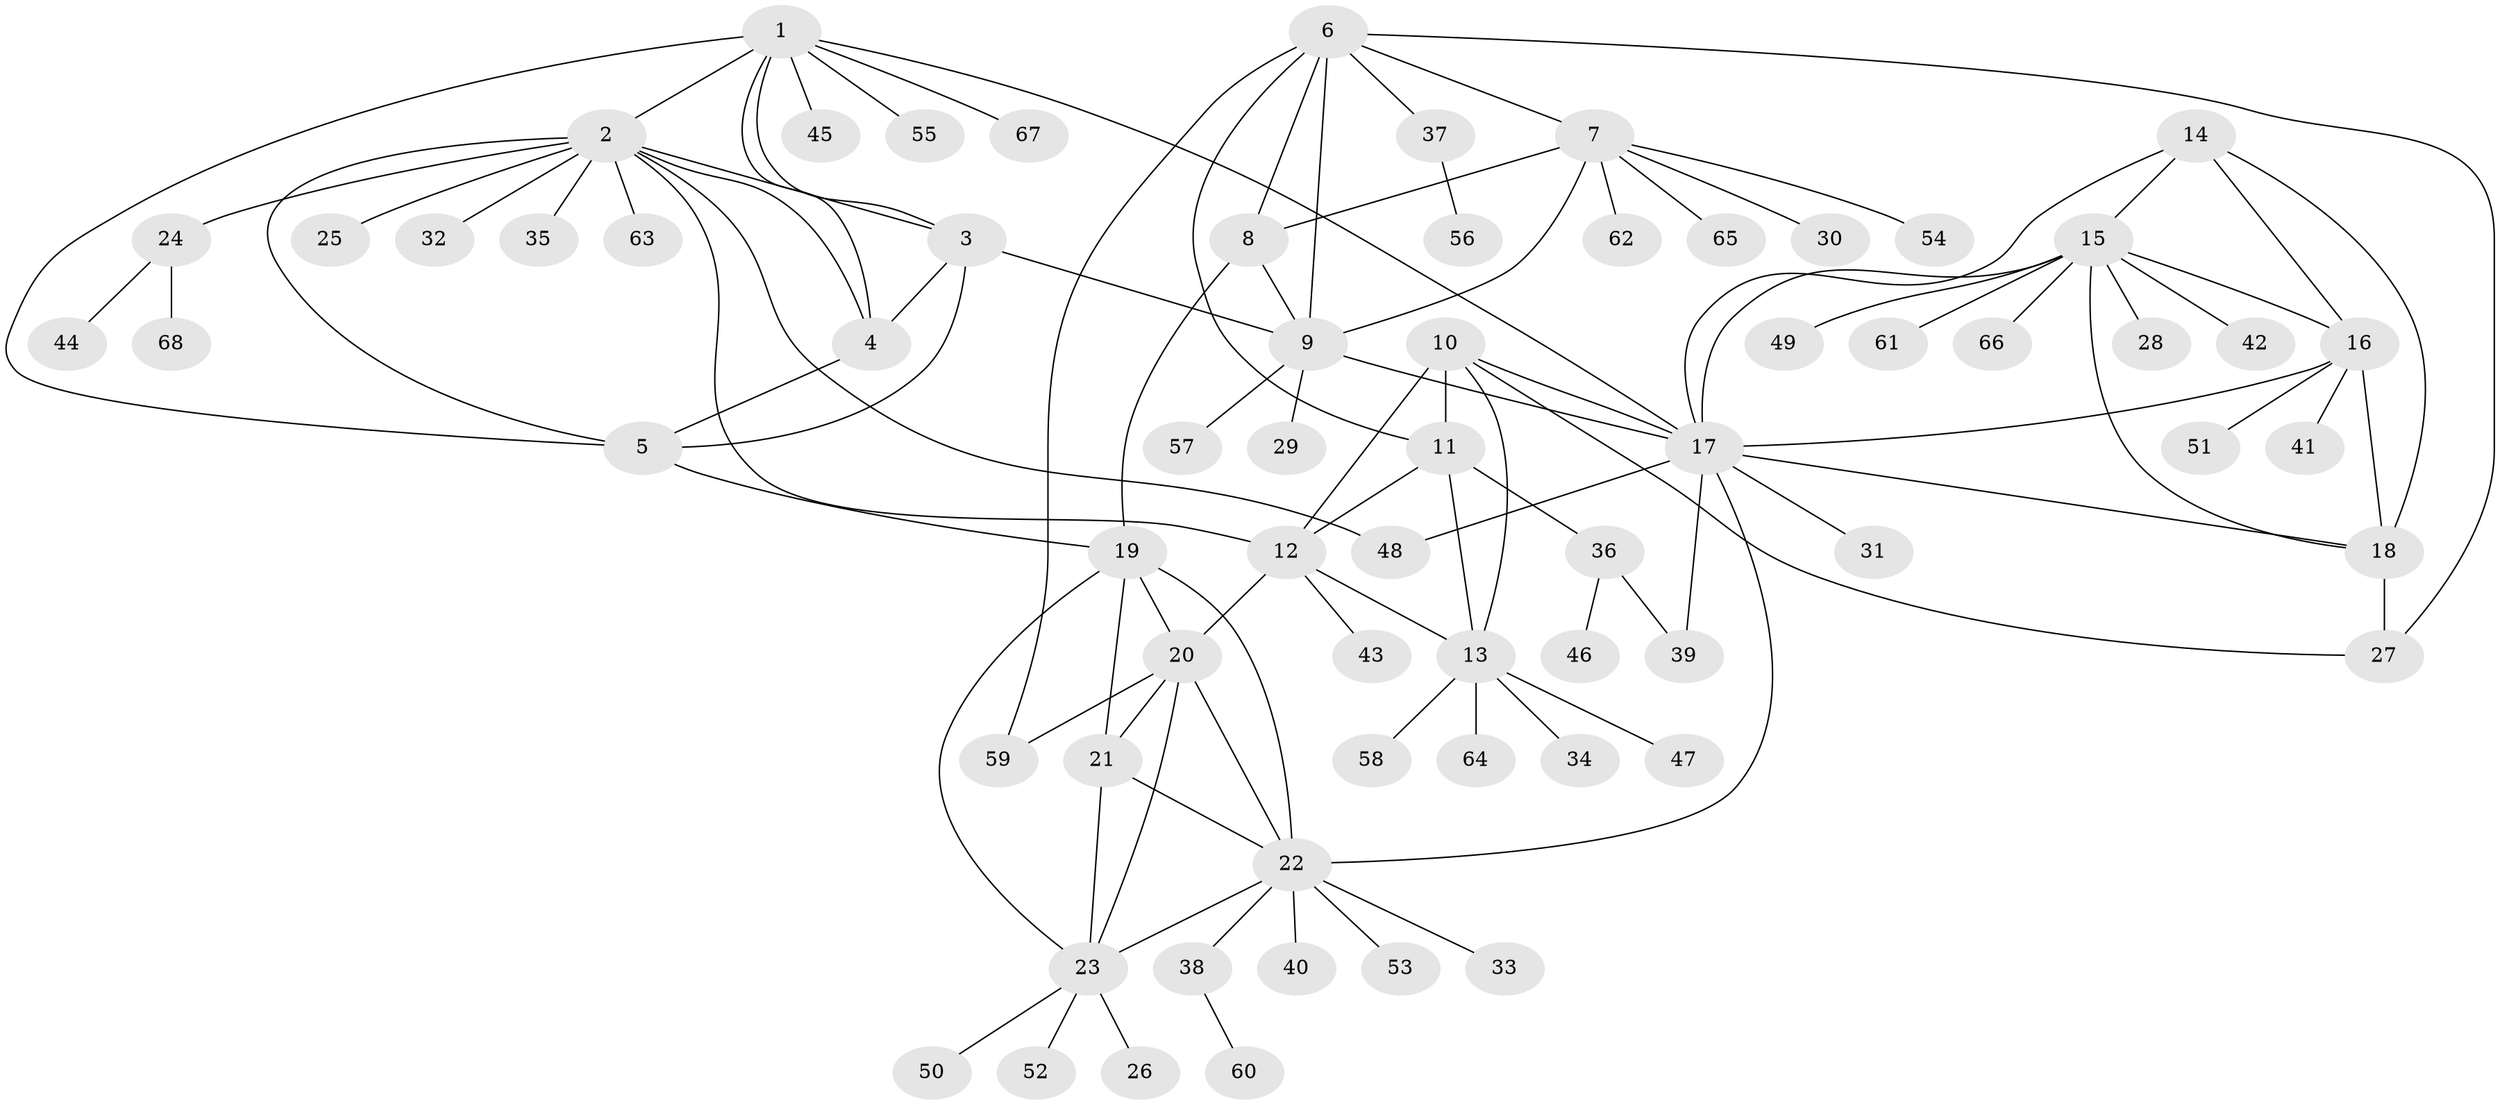 // original degree distribution, {9: 0.045454545454545456, 12: 0.00909090909090909, 6: 0.03636363636363636, 4: 0.02727272727272727, 7: 0.02727272727272727, 5: 0.03636363636363636, 8: 0.01818181818181818, 10: 0.02727272727272727, 13: 0.00909090909090909, 1: 0.5545454545454546, 2: 0.17272727272727273, 3: 0.03636363636363636}
// Generated by graph-tools (version 1.1) at 2025/52/03/04/25 22:52:10]
// undirected, 68 vertices, 102 edges
graph export_dot {
  node [color=gray90,style=filled];
  1;
  2;
  3;
  4;
  5;
  6;
  7;
  8;
  9;
  10;
  11;
  12;
  13;
  14;
  15;
  16;
  17;
  18;
  19;
  20;
  21;
  22;
  23;
  24;
  25;
  26;
  27;
  28;
  29;
  30;
  31;
  32;
  33;
  34;
  35;
  36;
  37;
  38;
  39;
  40;
  41;
  42;
  43;
  44;
  45;
  46;
  47;
  48;
  49;
  50;
  51;
  52;
  53;
  54;
  55;
  56;
  57;
  58;
  59;
  60;
  61;
  62;
  63;
  64;
  65;
  66;
  67;
  68;
  1 -- 2 [weight=1.0];
  1 -- 3 [weight=1.0];
  1 -- 4 [weight=1.0];
  1 -- 5 [weight=1.0];
  1 -- 17 [weight=1.0];
  1 -- 45 [weight=1.0];
  1 -- 55 [weight=1.0];
  1 -- 67 [weight=1.0];
  2 -- 3 [weight=1.0];
  2 -- 4 [weight=1.0];
  2 -- 5 [weight=1.0];
  2 -- 12 [weight=1.0];
  2 -- 24 [weight=1.0];
  2 -- 25 [weight=1.0];
  2 -- 32 [weight=1.0];
  2 -- 35 [weight=1.0];
  2 -- 48 [weight=1.0];
  2 -- 63 [weight=1.0];
  3 -- 4 [weight=1.0];
  3 -- 5 [weight=1.0];
  3 -- 9 [weight=1.0];
  4 -- 5 [weight=1.0];
  5 -- 19 [weight=1.0];
  6 -- 7 [weight=2.0];
  6 -- 8 [weight=2.0];
  6 -- 9 [weight=2.0];
  6 -- 11 [weight=1.0];
  6 -- 27 [weight=2.0];
  6 -- 37 [weight=1.0];
  6 -- 59 [weight=1.0];
  7 -- 8 [weight=1.0];
  7 -- 9 [weight=1.0];
  7 -- 30 [weight=1.0];
  7 -- 54 [weight=1.0];
  7 -- 62 [weight=1.0];
  7 -- 65 [weight=1.0];
  8 -- 9 [weight=1.0];
  8 -- 19 [weight=1.0];
  9 -- 17 [weight=1.0];
  9 -- 29 [weight=1.0];
  9 -- 57 [weight=1.0];
  10 -- 11 [weight=2.0];
  10 -- 12 [weight=1.0];
  10 -- 13 [weight=1.0];
  10 -- 17 [weight=2.0];
  10 -- 27 [weight=1.0];
  11 -- 12 [weight=2.0];
  11 -- 13 [weight=2.0];
  11 -- 36 [weight=1.0];
  12 -- 13 [weight=1.0];
  12 -- 20 [weight=1.0];
  12 -- 43 [weight=1.0];
  13 -- 34 [weight=1.0];
  13 -- 47 [weight=1.0];
  13 -- 58 [weight=1.0];
  13 -- 64 [weight=1.0];
  14 -- 15 [weight=1.0];
  14 -- 16 [weight=1.0];
  14 -- 17 [weight=1.0];
  14 -- 18 [weight=1.0];
  15 -- 16 [weight=1.0];
  15 -- 17 [weight=1.0];
  15 -- 18 [weight=1.0];
  15 -- 28 [weight=1.0];
  15 -- 42 [weight=1.0];
  15 -- 49 [weight=1.0];
  15 -- 61 [weight=1.0];
  15 -- 66 [weight=1.0];
  16 -- 17 [weight=1.0];
  16 -- 18 [weight=1.0];
  16 -- 41 [weight=1.0];
  16 -- 51 [weight=1.0];
  17 -- 18 [weight=1.0];
  17 -- 22 [weight=1.0];
  17 -- 31 [weight=1.0];
  17 -- 39 [weight=1.0];
  17 -- 48 [weight=1.0];
  18 -- 27 [weight=5.0];
  19 -- 20 [weight=1.0];
  19 -- 21 [weight=1.0];
  19 -- 22 [weight=1.0];
  19 -- 23 [weight=1.0];
  20 -- 21 [weight=1.0];
  20 -- 22 [weight=1.0];
  20 -- 23 [weight=1.0];
  20 -- 59 [weight=1.0];
  21 -- 22 [weight=1.0];
  21 -- 23 [weight=1.0];
  22 -- 23 [weight=1.0];
  22 -- 33 [weight=1.0];
  22 -- 38 [weight=1.0];
  22 -- 40 [weight=1.0];
  22 -- 53 [weight=1.0];
  23 -- 26 [weight=1.0];
  23 -- 50 [weight=1.0];
  23 -- 52 [weight=1.0];
  24 -- 44 [weight=1.0];
  24 -- 68 [weight=1.0];
  36 -- 39 [weight=1.0];
  36 -- 46 [weight=1.0];
  37 -- 56 [weight=1.0];
  38 -- 60 [weight=1.0];
}
